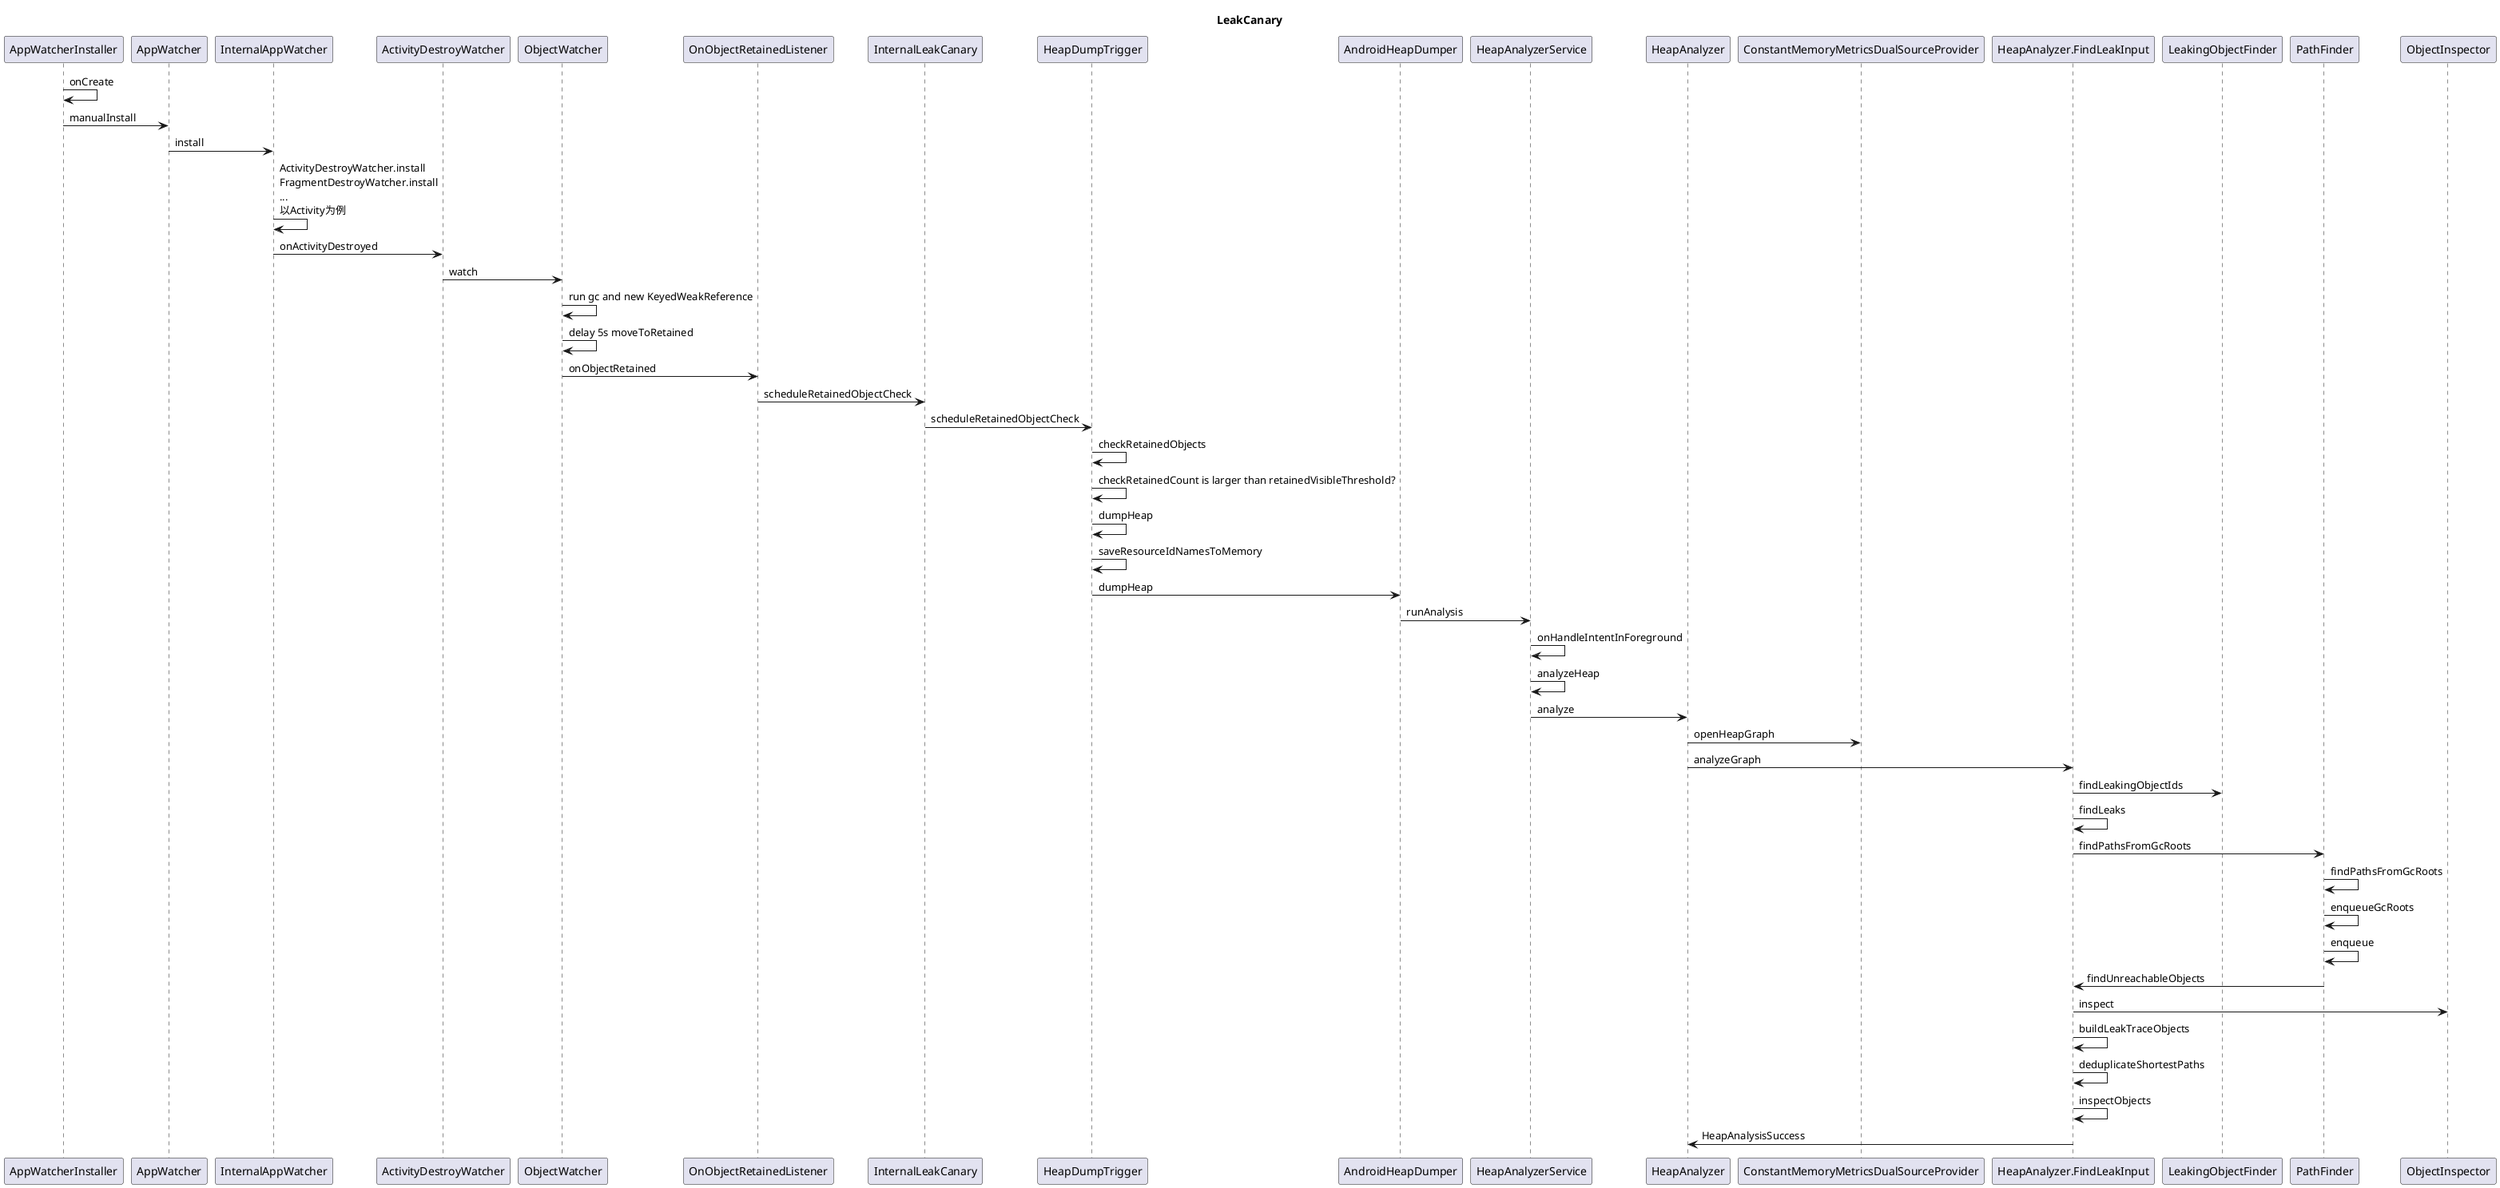 @startuml
title LeakCanary
AppWatcherInstaller->AppWatcherInstaller:onCreate
AppWatcherInstaller->AppWatcher:manualInstall
AppWatcher->InternalAppWatcher:install
InternalAppWatcher->InternalAppWatcher:ActivityDestroyWatcher.install\nFragmentDestroyWatcher.install\n...\n以Activity为例
InternalAppWatcher->ActivityDestroyWatcher:onActivityDestroyed
ActivityDestroyWatcher->ObjectWatcher:watch
ObjectWatcher->ObjectWatcher:run gc and new KeyedWeakReference
ObjectWatcher->ObjectWatcher:delay 5s moveToRetained
ObjectWatcher->OnObjectRetainedListener:onObjectRetained
OnObjectRetainedListener->InternalLeakCanary:scheduleRetainedObjectCheck
InternalLeakCanary->HeapDumpTrigger:scheduleRetainedObjectCheck
HeapDumpTrigger->HeapDumpTrigger:checkRetainedObjects
HeapDumpTrigger->HeapDumpTrigger:checkRetainedCount is larger than retainedVisibleThreshold?
HeapDumpTrigger->HeapDumpTrigger:dumpHeap
HeapDumpTrigger->HeapDumpTrigger:saveResourceIdNamesToMemory
HeapDumpTrigger->AndroidHeapDumper:dumpHeap
AndroidHeapDumper->HeapAnalyzerService:runAnalysis
HeapAnalyzerService->HeapAnalyzerService:onHandleIntentInForeground
HeapAnalyzerService->HeapAnalyzerService:analyzeHeap
HeapAnalyzerService->HeapAnalyzer:analyze
HeapAnalyzer->ConstantMemoryMetricsDualSourceProvider:openHeapGraph
HeapAnalyzer->HeapAnalyzer.FindLeakInput:analyzeGraph
HeapAnalyzer.FindLeakInput->LeakingObjectFinder:findLeakingObjectIds
HeapAnalyzer.FindLeakInput->HeapAnalyzer.FindLeakInput:findLeaks
HeapAnalyzer.FindLeakInput->PathFinder:findPathsFromGcRoots
PathFinder->PathFinder:findPathsFromGcRoots
PathFinder->PathFinder:enqueueGcRoots
PathFinder->PathFinder:enqueue
PathFinder->HeapAnalyzer.FindLeakInput:findUnreachableObjects
HeapAnalyzer.FindLeakInput->ObjectInspector:inspect
HeapAnalyzer.FindLeakInput->HeapAnalyzer.FindLeakInput:buildLeakTraceObjects
HeapAnalyzer.FindLeakInput->HeapAnalyzer.FindLeakInput:deduplicateShortestPaths
HeapAnalyzer.FindLeakInput->HeapAnalyzer.FindLeakInput:inspectObjects
HeapAnalyzer.FindLeakInput->HeapAnalyzer:HeapAnalysisSuccess
@enduml